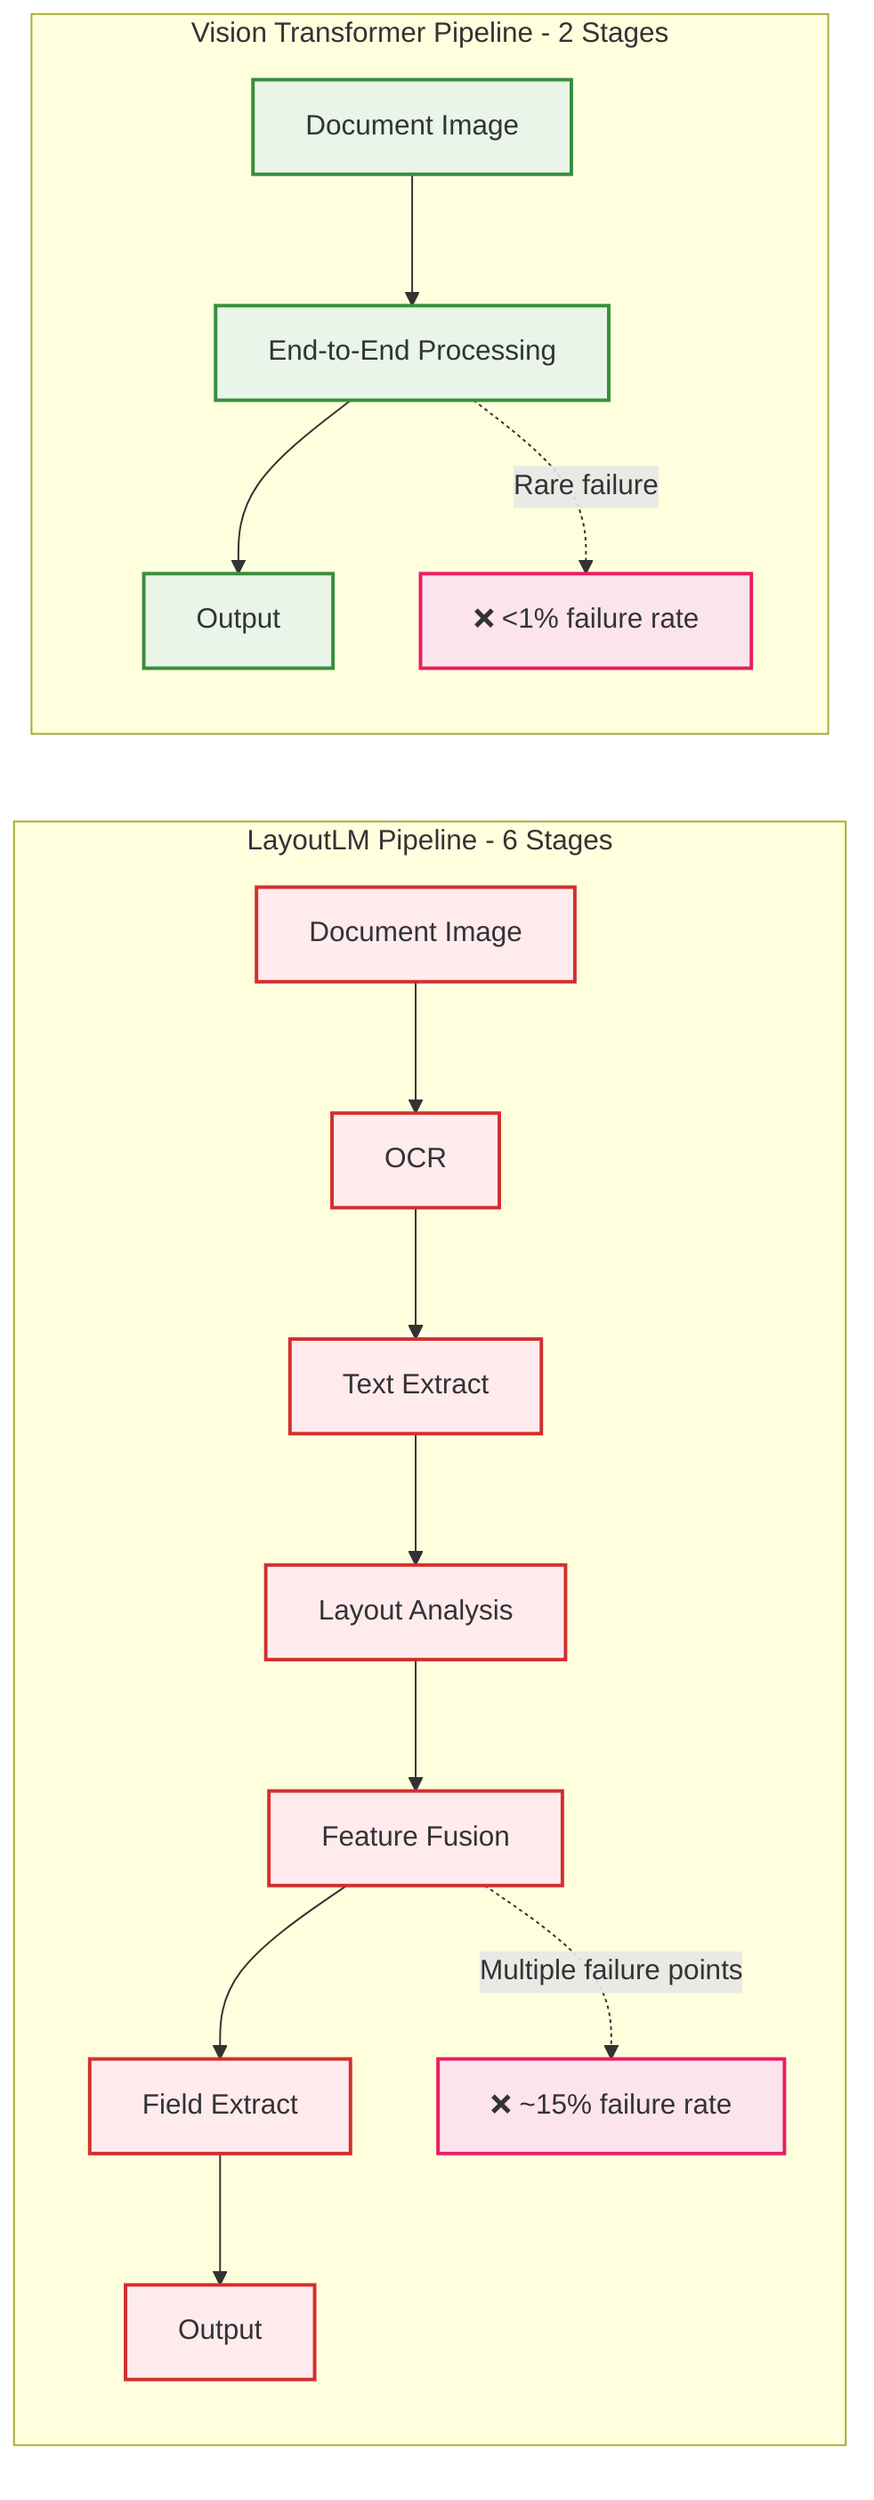 graph LR
    subgraph layoutlm ["LayoutLM Pipeline - 6 Stages"]
        A1[Document Image] --> B1[OCR] --> C1[Text Extract] --> D1[Layout Analysis] --> E1[Feature Fusion] --> F1[Field Extract] --> G1[Output]
        E1 -.->|Multiple failure points| X1[❌ ~15% failure rate]
    end
    
    subgraph vit ["Vision Transformer Pipeline - 2 Stages"]
        A2[Document Image] --> B2[End-to-End Processing] --> C2[Output]
        B2 -.->|Rare failure| X2[❌ <1% failure rate]
    end
    
    %% Styling
    classDef layoutlmNode fill:#ffebee,stroke:#d32f2f,stroke-width:2px
    classDef vitNode fill:#e8f5e8,stroke:#388e3c,stroke-width:2px
    classDef failure fill:#fce4ec,stroke:#e91e63,stroke-width:2px
    
    class A1,B1,C1,D1,E1,F1,G1 layoutlmNode
    class A2,B2,C2 vitNode
    class X1,X2 failure